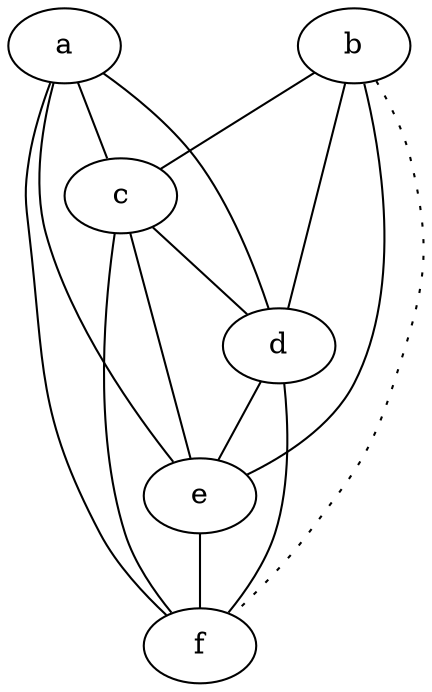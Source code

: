 graph {
a -- c;
a -- d;
a -- e;
a -- f;
b -- c;
b -- d;
b -- e;
b -- f [style=dotted];
c -- d;
c -- e;
c -- f;
d -- e;
d -- f;
e -- f;
}
